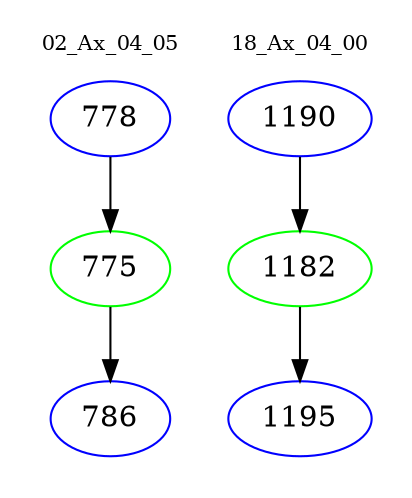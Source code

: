 digraph{
subgraph cluster_0 {
color = white
label = "02_Ax_04_05";
fontsize=10;
T0_778 [label="778", color="blue"]
T0_778 -> T0_775 [color="black"]
T0_775 [label="775", color="green"]
T0_775 -> T0_786 [color="black"]
T0_786 [label="786", color="blue"]
}
subgraph cluster_1 {
color = white
label = "18_Ax_04_00";
fontsize=10;
T1_1190 [label="1190", color="blue"]
T1_1190 -> T1_1182 [color="black"]
T1_1182 [label="1182", color="green"]
T1_1182 -> T1_1195 [color="black"]
T1_1195 [label="1195", color="blue"]
}
}
